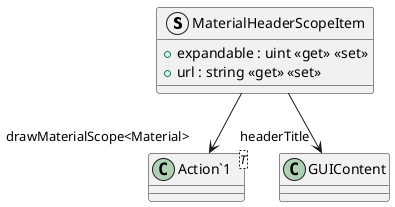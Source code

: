 @startuml
struct MaterialHeaderScopeItem {
    + expandable : uint <<get>> <<set>>
    + url : string <<get>> <<set>>
}
class "Action`1"<T> {
}
MaterialHeaderScopeItem --> "headerTitle" GUIContent
MaterialHeaderScopeItem --> "drawMaterialScope<Material>" "Action`1"
@enduml
